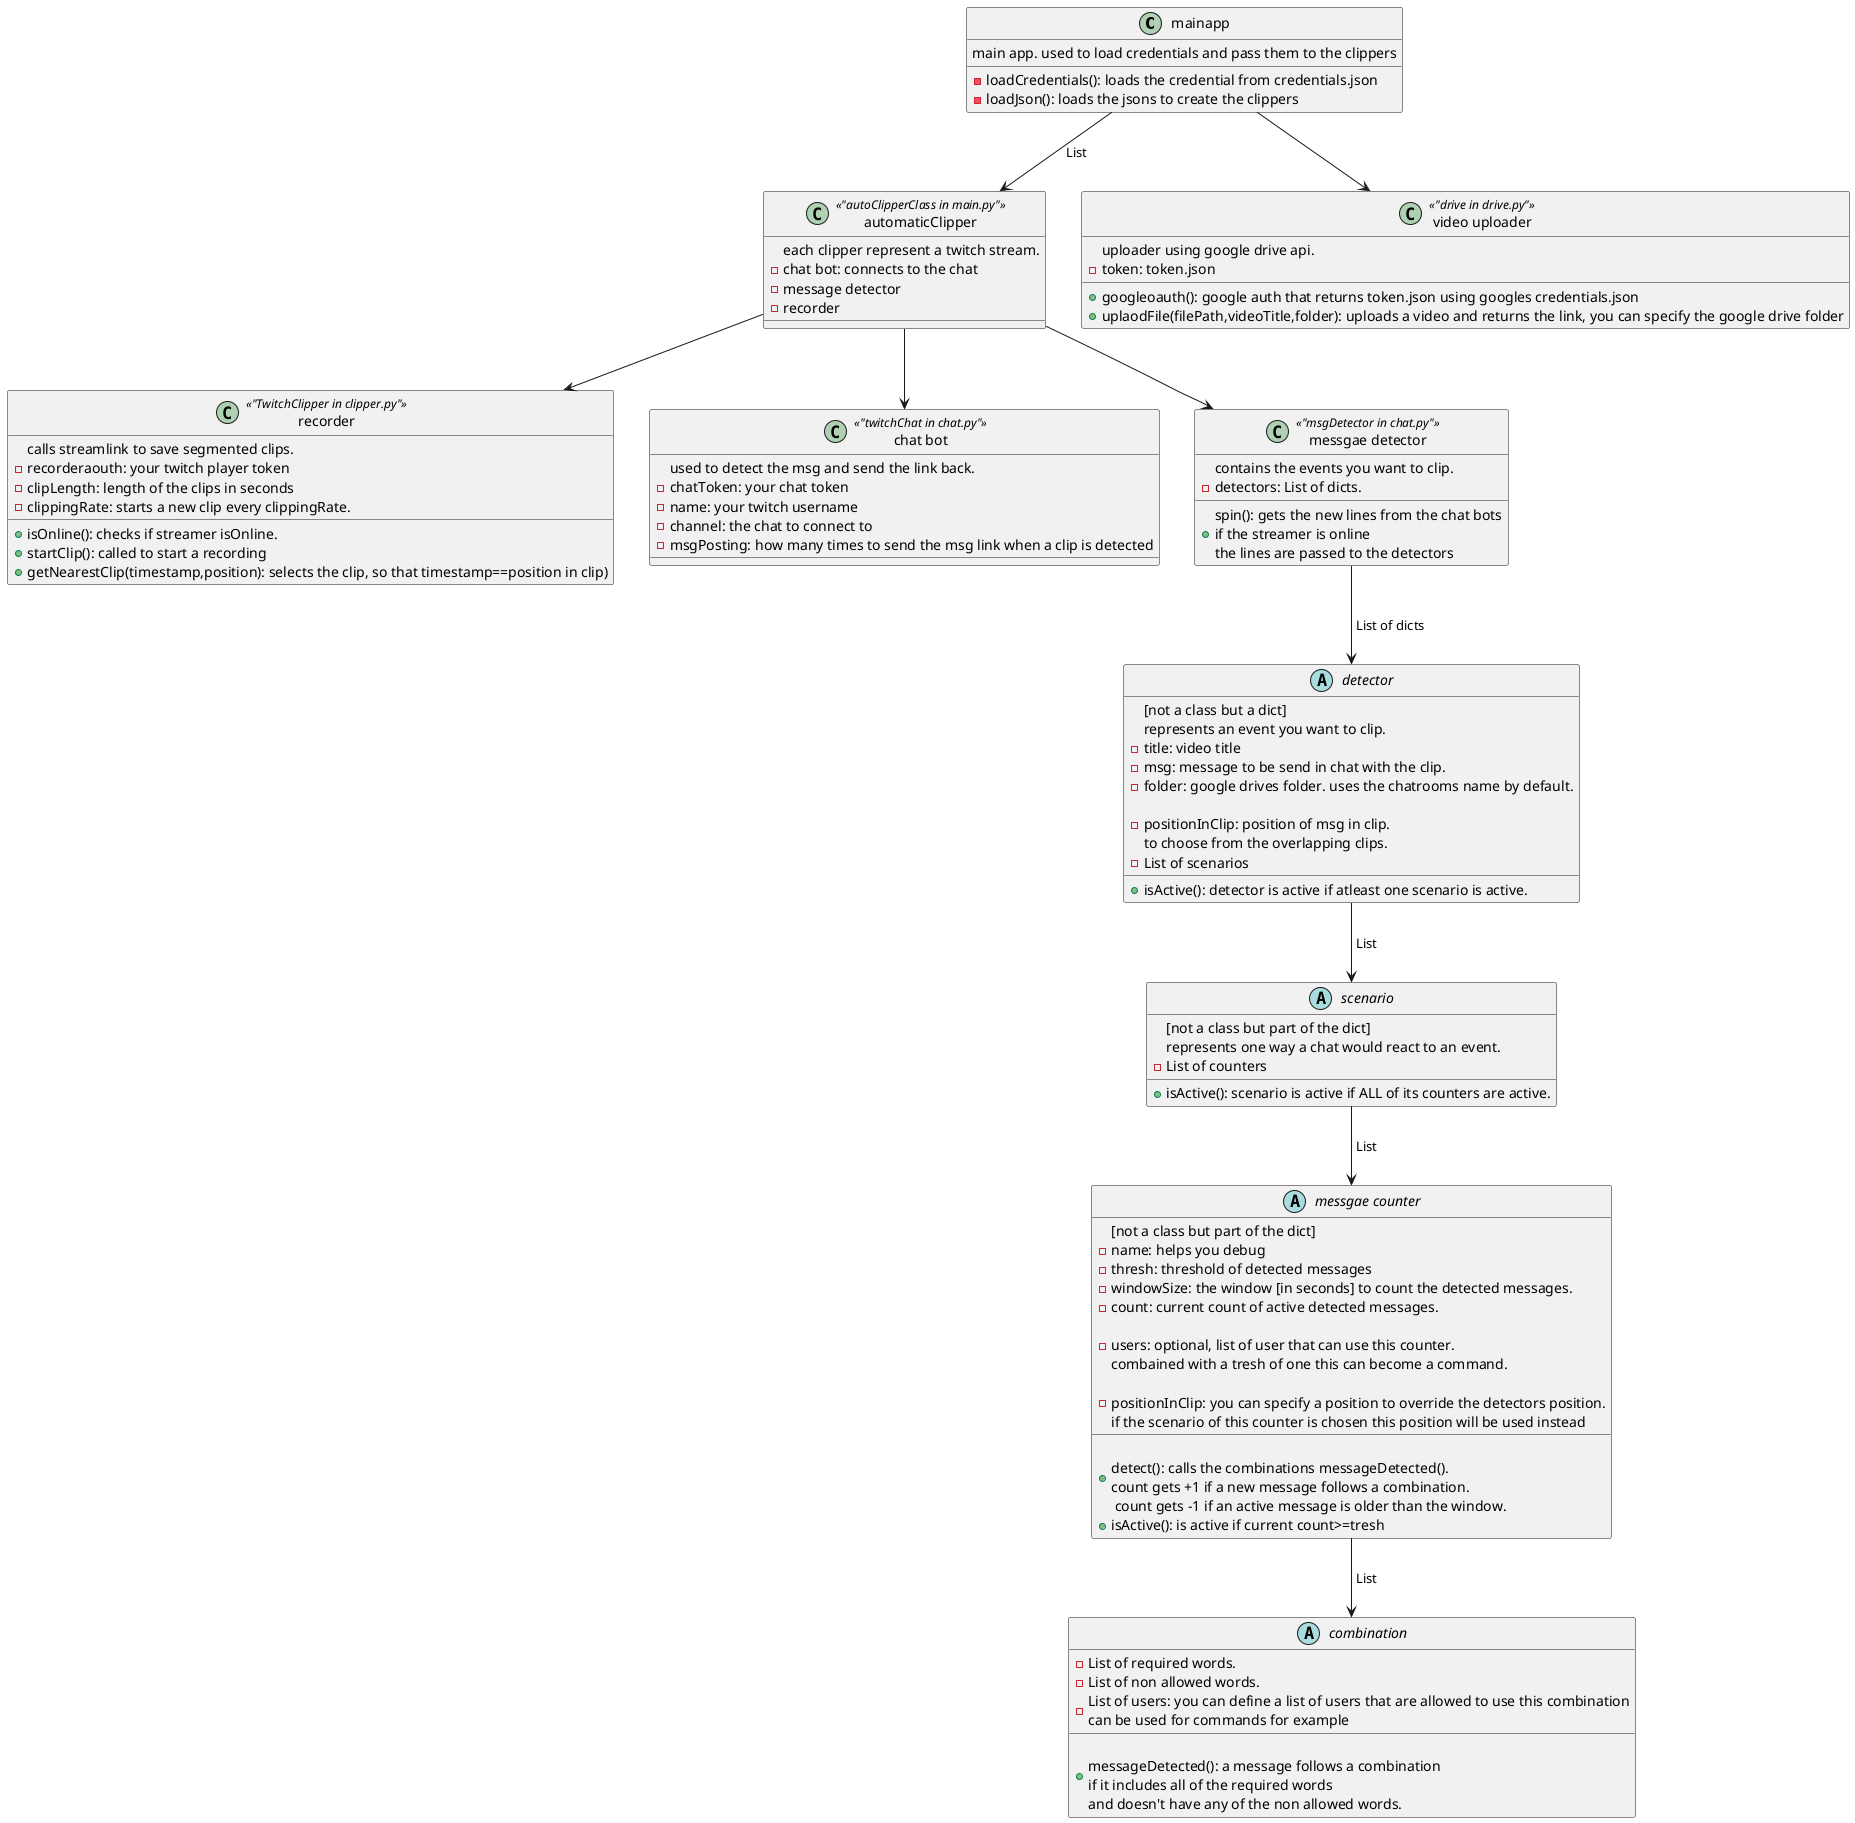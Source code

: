 @startuml
class    mainapp{
main app. used to load credentials and pass them to the clippers
-loadCredentials(): loads the credential from credentials.json
-loadJson(): loads the jsons to create the clippers
}

class    automaticClipper<<"autoClipperClass in main.py">>{
each clipper represent a twitch stream. 
-chat bot: connects to the chat
-message detector
-recorder
}
class    recorder<<"TwitchClipper in clipper.py">>{
calls streamlink to save segmented clips. 
-recorderaouth: your twitch player token
-clipLength: length of the clips in seconds
-clippingRate: starts a new clip every clippingRate.
+isOnline(): checks if streamer isOnline.
+startClip(): called to start a recording
+getNearestClip(timestamp,position): selects the clip, so that timestamp==position in clip)
}

class    "chat bot" <<"twitchChat in chat.py">>{
used to detect the msg and send the link back.
-chatToken: your chat token
-name: your twitch username
-channel: the chat to connect to
-msgPosting: how many times to send the msg link when a clip is detected 
}

class    "messgae detector" <<"msgDetector in chat.py">>{
contains the events you want to clip.
-detectors: List of dicts.
+spin(): gets the new lines from the chat bots\nif the streamer is online\nthe lines are passed to the detectors
}

class    "video uploader" <<"drive in drive.py">>{
uploader using google drive api.
-token: token.json
+googleoauth(): google auth that returns token.json using googles credentials.json 
+uplaodFile(filePath,videoTitle,folder): uploads a video and returns the link, you can specify the google drive folder
}


abstract   detector{
[not a class but a dict]
represents an event you want to clip. 
-title: video title
-msg: message to be send in chat with the clip.
-folder: google drives folder. uses the chatrooms name by default.
-\npositionInClip: position of msg in clip. \nto choose from the overlapping clips.
-List of scenarios
+isActive(): detector is active if atleast one scenario is active.
}

abstract   scenario{
[not a class but part of the dict]
represents one way a chat would react to an event. 
- List of counters
+isActive(): scenario is active if ALL of its counters are active.
}

abstract   "messgae counter"{
[not a class but part of the dict]
-name: helps you debug
-thresh: threshold of detected messages
-windowSize: the window [in seconds] to count the detected messages.
-count: current count of active detected messages.
-\nusers: optional, list of user that can use this counter.\ncombained with a tresh of one this can become a command.
-\npositionInClip: you can specify a position to override the detectors position.\nif the scenario of this counter is chosen this position will be used instead
+\ndetect(): calls the combinations messageDetected().\ncount gets +1 if a new message follows a combination.\n count gets -1 if an active message is older than the window.
+isActive(): is active if current count>=tresh
}
abstract   combination{
-List of required words.
-List of non allowed words.
-List of users: you can define a list of users that are allowed to use this combination\ncan be used for commands for example
+\nmessageDetected(): a message follows a combination\nif it includes all of the required words\nand doesn't have any of the non allowed words.
}

mainapp --> automaticClipper:" List"
mainapp --> "video uploader"
automaticClipper --> "chat bot"
automaticClipper --> "messgae detector"
automaticClipper --> recorder

"messgae detector" --> detector: " List of dicts"
detector --> scenario: " List"
scenario --> "messgae counter": " List"
"messgae counter" --> combination: " List"


@enduml